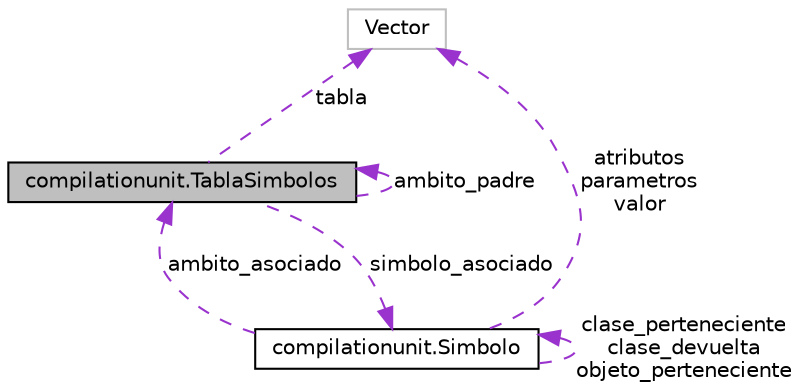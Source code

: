 digraph G
{
  edge [fontname="Helvetica",fontsize="10",labelfontname="Helvetica",labelfontsize="10"];
  node [fontname="Helvetica",fontsize="10",shape=record];
  Node1 [label="compilationunit.TablaSimbolos",height=0.2,width=0.4,color="black", fillcolor="grey75", style="filled" fontcolor="black"];
  Node2 -> Node1 [dir=back,color="darkorchid3",fontsize="10",style="dashed",label="tabla"];
  Node2 [label="Vector",height=0.2,width=0.4,color="grey75", fillcolor="white", style="filled"];
  Node3 -> Node1 [dir=back,color="darkorchid3",fontsize="10",style="dashed",label="simbolo_asociado"];
  Node3 [label="compilationunit.Simbolo",height=0.2,width=0.4,color="black", fillcolor="white", style="filled",URL="$classcompilationunit_1_1_simbolo.html"];
  Node2 -> Node3 [dir=back,color="darkorchid3",fontsize="10",style="dashed",label="atributos\nparametros\nvalor"];
  Node3 -> Node3 [dir=back,color="darkorchid3",fontsize="10",style="dashed",label="clase_perteneciente\nclase_devuelta\nobjeto_perteneciente"];
  Node1 -> Node3 [dir=back,color="darkorchid3",fontsize="10",style="dashed",label="ambito_asociado"];
  Node1 -> Node1 [dir=back,color="darkorchid3",fontsize="10",style="dashed",label="ambito_padre"];
}

